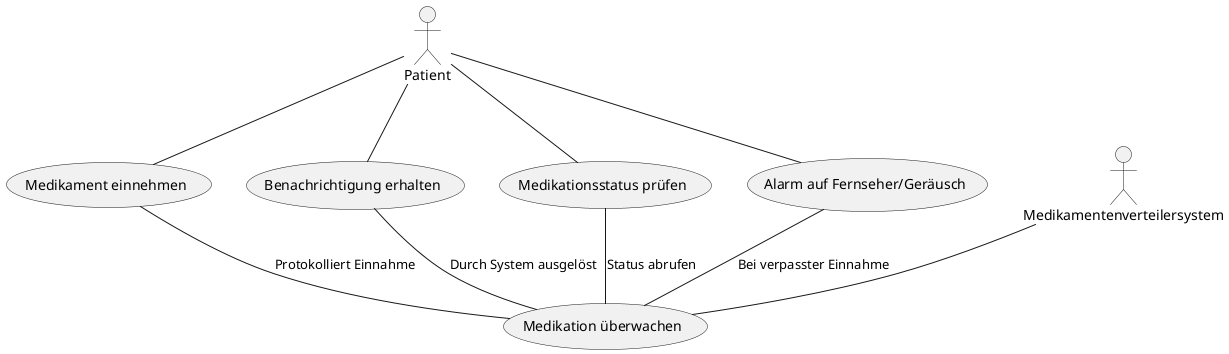 @startuml

actor Patient
actor System as "Medikamentenverteilersystem"

usecase "Medikament einnehmen" as UC1
usecase "Benachrichtigung erhalten" as UC2
usecase "Medikationsstatus prüfen" as UC3
usecase "Alarm auf Fernseher/Geräusch" as UC4
usecase "Medikation überwachen" as UC5

Patient -- UC1
Patient -- UC2
Patient -- UC3
Patient -- UC4
System -- UC5

UC1 -- UC5 : "Protokolliert Einnahme"
UC2 -- UC5 : "Durch System ausgelöst"
UC3 -- UC5 : "Status abrufen"
UC4 -- UC5 : "Bei verpasster Einnahme"

@enduml
